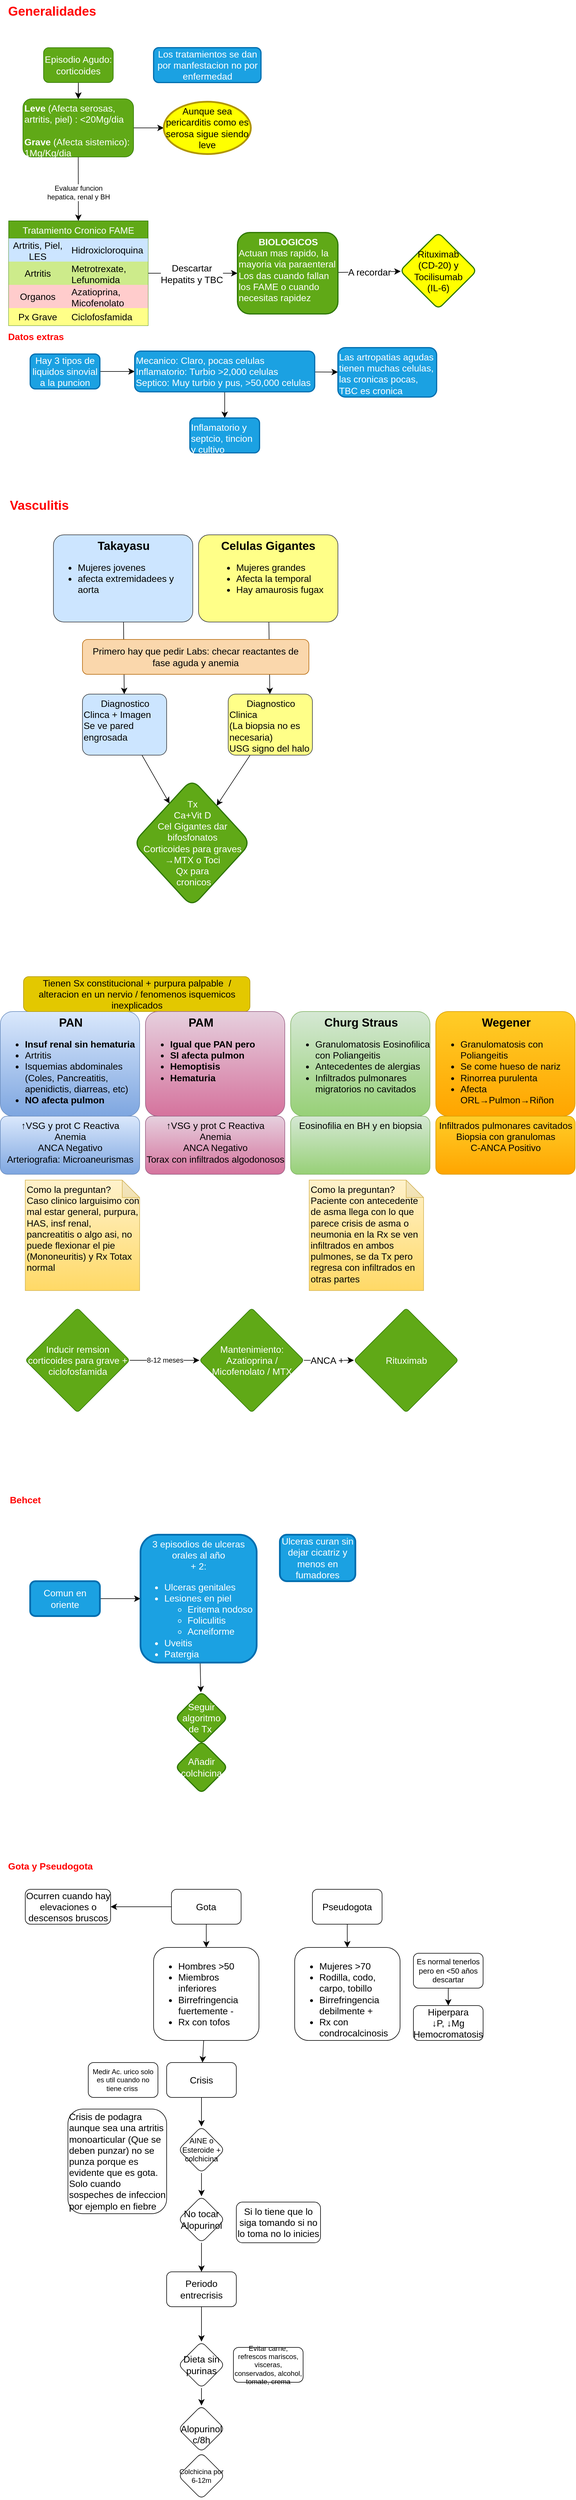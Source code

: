 <mxfile version="21.3.8" type="github">
  <diagram name="Page-1" id="YMc2Lb0-uA0RhdW9XWHS">
    <mxGraphModel dx="1610" dy="1340" grid="1" gridSize="10" guides="1" tooltips="1" connect="1" arrows="1" fold="1" page="1" pageScale="1" pageWidth="850" pageHeight="1100" math="0" shadow="0">
      <root>
        <mxCell id="0" />
        <mxCell id="1" parent="0" />
        <mxCell id="9BNh7RZpfPYm2C82WYNC-1" value="Generalidades" style="text;strokeColor=none;fillColor=none;html=1;fontSize=22;fontStyle=1;verticalAlign=middle;align=left;fontColor=#FF0000;" parent="1" vertex="1">
          <mxGeometry x="40" y="40" width="100" height="40" as="geometry" />
        </mxCell>
        <mxCell id="K8N9iO58r2tab0btmSAy-5" value="" style="edgeStyle=none;curved=1;rounded=0;orthogonalLoop=1;jettySize=auto;html=1;fontSize=12;startSize=8;endSize=8;" parent="1" source="9BNh7RZpfPYm2C82WYNC-2" target="K8N9iO58r2tab0btmSAy-4" edge="1">
          <mxGeometry relative="1" as="geometry" />
        </mxCell>
        <mxCell id="K8N9iO58r2tab0btmSAy-6" value="Descartar&lt;br&gt;Hepatits y TBC" style="edgeLabel;html=1;align=center;verticalAlign=middle;resizable=0;points=[];fontSize=16;" parent="K8N9iO58r2tab0btmSAy-5" vertex="1" connectable="0">
          <mxGeometry x="-0.44" y="-1" relative="1" as="geometry">
            <mxPoint x="32" as="offset" />
          </mxGeometry>
        </mxCell>
        <mxCell id="9BNh7RZpfPYm2C82WYNC-2" value="Tratamiento Cronico FAME" style="shape=table;startSize=30;container=1;collapsible=0;childLayout=tableLayout;fixedRows=1;rowLines=0;fontStyle=0;strokeColor=#2D7600;fontSize=16;fillColor=#60a917;fontColor=#ffffff;" parent="1" vertex="1">
          <mxGeometry x="43" y="420" width="240" height="180" as="geometry" />
        </mxCell>
        <mxCell id="9BNh7RZpfPYm2C82WYNC-3" value="" style="shape=tableRow;horizontal=0;startSize=0;swimlaneHead=0;swimlaneBody=0;top=0;left=0;bottom=0;right=0;collapsible=0;dropTarget=0;fillColor=none;points=[[0,0.5],[1,0.5]];portConstraint=eastwest;strokeColor=inherit;fontSize=16;" parent="9BNh7RZpfPYm2C82WYNC-2" vertex="1">
          <mxGeometry y="30" width="240" height="40" as="geometry" />
        </mxCell>
        <mxCell id="9BNh7RZpfPYm2C82WYNC-4" value="Artritis, Piel, LES" style="shape=partialRectangle;html=1;whiteSpace=wrap;connectable=0;fillColor=#cce5ff;top=0;left=0;bottom=0;right=0;overflow=hidden;pointerEvents=1;strokeColor=#36393d;fontSize=16;" parent="9BNh7RZpfPYm2C82WYNC-3" vertex="1">
          <mxGeometry width="100" height="40" as="geometry">
            <mxRectangle width="100" height="40" as="alternateBounds" />
          </mxGeometry>
        </mxCell>
        <mxCell id="9BNh7RZpfPYm2C82WYNC-5" value="Hidroxicloroquina" style="shape=partialRectangle;html=1;whiteSpace=wrap;connectable=0;fillColor=#cce5ff;top=0;left=0;bottom=0;right=0;align=left;spacingLeft=6;overflow=hidden;strokeColor=#36393d;fontSize=16;" parent="9BNh7RZpfPYm2C82WYNC-3" vertex="1">
          <mxGeometry x="100" width="140" height="40" as="geometry">
            <mxRectangle width="140" height="40" as="alternateBounds" />
          </mxGeometry>
        </mxCell>
        <mxCell id="9BNh7RZpfPYm2C82WYNC-6" value="" style="shape=tableRow;horizontal=0;startSize=0;swimlaneHead=0;swimlaneBody=0;top=0;left=0;bottom=0;right=0;collapsible=0;dropTarget=0;fillColor=none;points=[[0,0.5],[1,0.5]];portConstraint=eastwest;strokeColor=inherit;fontSize=16;" parent="9BNh7RZpfPYm2C82WYNC-2" vertex="1">
          <mxGeometry y="70" width="240" height="40" as="geometry" />
        </mxCell>
        <mxCell id="9BNh7RZpfPYm2C82WYNC-7" value="Artritis" style="shape=partialRectangle;html=1;whiteSpace=wrap;connectable=0;fillColor=#cdeb8b;top=0;left=0;bottom=0;right=0;overflow=hidden;strokeColor=#36393d;fontSize=16;" parent="9BNh7RZpfPYm2C82WYNC-6" vertex="1">
          <mxGeometry width="100" height="40" as="geometry">
            <mxRectangle width="100" height="40" as="alternateBounds" />
          </mxGeometry>
        </mxCell>
        <mxCell id="9BNh7RZpfPYm2C82WYNC-8" value="Metrotrexate, Lefunomida" style="shape=partialRectangle;html=1;whiteSpace=wrap;connectable=0;fillColor=#cdeb8b;top=0;left=0;bottom=0;right=0;align=left;spacingLeft=6;overflow=hidden;strokeColor=#36393d;fontSize=16;" parent="9BNh7RZpfPYm2C82WYNC-6" vertex="1">
          <mxGeometry x="100" width="140" height="40" as="geometry">
            <mxRectangle width="140" height="40" as="alternateBounds" />
          </mxGeometry>
        </mxCell>
        <mxCell id="K8N9iO58r2tab0btmSAy-8" value="" style="rounded=1;whiteSpace=wrap;html=1;fontSize=16;" parent="9BNh7RZpfPYm2C82WYNC-6" vertex="1">
          <mxGeometry x="240" height="40" as="geometry">
            <mxRectangle width="NaN" height="40" as="alternateBounds" />
          </mxGeometry>
        </mxCell>
        <mxCell id="9BNh7RZpfPYm2C82WYNC-9" value="" style="shape=tableRow;horizontal=0;startSize=0;swimlaneHead=0;swimlaneBody=0;top=0;left=0;bottom=0;right=0;collapsible=0;dropTarget=0;fillColor=none;points=[[0,0.5],[1,0.5]];portConstraint=eastwest;strokeColor=inherit;fontSize=16;" parent="9BNh7RZpfPYm2C82WYNC-2" vertex="1">
          <mxGeometry y="110" width="240" height="40" as="geometry" />
        </mxCell>
        <mxCell id="9BNh7RZpfPYm2C82WYNC-10" value="Organos" style="shape=partialRectangle;html=1;whiteSpace=wrap;connectable=0;fillColor=#ffcccc;top=0;left=0;bottom=0;right=0;overflow=hidden;strokeColor=#36393d;fontSize=16;" parent="9BNh7RZpfPYm2C82WYNC-9" vertex="1">
          <mxGeometry width="100" height="40" as="geometry">
            <mxRectangle width="100" height="40" as="alternateBounds" />
          </mxGeometry>
        </mxCell>
        <mxCell id="9BNh7RZpfPYm2C82WYNC-11" value="Azatioprina, Micofenolato" style="shape=partialRectangle;html=1;whiteSpace=wrap;connectable=0;fillColor=#ffcccc;top=0;left=0;bottom=0;right=0;align=left;spacingLeft=6;overflow=hidden;strokeColor=#36393d;fontSize=16;" parent="9BNh7RZpfPYm2C82WYNC-9" vertex="1">
          <mxGeometry x="100" width="140" height="40" as="geometry">
            <mxRectangle width="140" height="40" as="alternateBounds" />
          </mxGeometry>
        </mxCell>
        <mxCell id="9BNh7RZpfPYm2C82WYNC-15" style="shape=tableRow;horizontal=0;startSize=0;swimlaneHead=0;swimlaneBody=0;top=0;left=0;bottom=0;right=0;collapsible=0;dropTarget=0;fillColor=none;points=[[0,0.5],[1,0.5]];portConstraint=eastwest;strokeColor=inherit;fontSize=16;" parent="9BNh7RZpfPYm2C82WYNC-2" vertex="1">
          <mxGeometry y="150" width="240" height="30" as="geometry" />
        </mxCell>
        <mxCell id="9BNh7RZpfPYm2C82WYNC-16" value="Px Grave" style="shape=partialRectangle;html=1;whiteSpace=wrap;connectable=0;fillColor=#ffff88;top=0;left=0;bottom=0;right=0;overflow=hidden;strokeColor=#36393d;fontSize=16;" parent="9BNh7RZpfPYm2C82WYNC-15" vertex="1">
          <mxGeometry width="100" height="30" as="geometry">
            <mxRectangle width="100" height="30" as="alternateBounds" />
          </mxGeometry>
        </mxCell>
        <mxCell id="9BNh7RZpfPYm2C82WYNC-17" value="Ciclofosfamida" style="shape=partialRectangle;html=1;whiteSpace=wrap;connectable=0;fillColor=#ffff88;top=0;left=0;bottom=0;right=0;align=left;spacingLeft=6;overflow=hidden;strokeColor=#36393d;fontSize=16;" parent="9BNh7RZpfPYm2C82WYNC-15" vertex="1">
          <mxGeometry x="100" width="140" height="30" as="geometry">
            <mxRectangle width="140" height="30" as="alternateBounds" />
          </mxGeometry>
        </mxCell>
        <mxCell id="K8N9iO58r2tab0btmSAy-10" value="" style="rounded=1;whiteSpace=wrap;html=1;fontSize=16;" parent="9BNh7RZpfPYm2C82WYNC-15" vertex="1">
          <mxGeometry x="240" height="30" as="geometry">
            <mxRectangle width="NaN" height="30" as="alternateBounds" />
          </mxGeometry>
        </mxCell>
        <mxCell id="K8N9iO58r2tab0btmSAy-16" value="A recordar" style="edgeStyle=none;curved=1;rounded=0;orthogonalLoop=1;jettySize=auto;html=1;fontSize=16;startSize=8;endSize=8;" parent="1" source="K8N9iO58r2tab0btmSAy-4" target="K8N9iO58r2tab0btmSAy-15" edge="1">
          <mxGeometry relative="1" as="geometry" />
        </mxCell>
        <mxCell id="K8N9iO58r2tab0btmSAy-4" value="&lt;div style=&quot;text-align: center;&quot;&gt;&lt;span style=&quot;background-color: initial;&quot;&gt;&lt;b&gt;BIOLOGICOS&lt;/b&gt;&lt;/span&gt;&lt;/div&gt;Actuan mas rapido, la mayoria via paraenteral&lt;br&gt;Los das cuando fallan los FAME o cuando necesitas rapidez" style="whiteSpace=wrap;html=1;fontSize=16;fillColor=#60a917;strokeColor=#2D7600;fontColor=#ffffff;startSize=30;fontStyle=0;align=left;rounded=1;verticalAlign=top;strokeWidth=2;" parent="1" vertex="1">
          <mxGeometry x="437" y="440" width="173" height="140" as="geometry" />
        </mxCell>
        <mxCell id="K8N9iO58r2tab0btmSAy-14" value="Evaluar funcion &lt;br&gt;hepatica, renal y BH" style="edgeStyle=none;curved=1;rounded=0;orthogonalLoop=1;jettySize=auto;html=1;entryX=0.5;entryY=0;entryDx=0;entryDy=0;fontSize=12;startSize=8;endSize=8;exitX=0.5;exitY=1;exitDx=0;exitDy=0;" parent="1" source="K8N9iO58r2tab0btmSAy-27" target="9BNh7RZpfPYm2C82WYNC-2" edge="1">
          <mxGeometry x="0.111" relative="1" as="geometry">
            <mxPoint x="163" y="184" as="sourcePoint" />
            <mxPoint x="162" y="371" as="targetPoint" />
            <mxPoint as="offset" />
          </mxGeometry>
        </mxCell>
        <mxCell id="K8N9iO58r2tab0btmSAy-28" value="" style="edgeStyle=none;curved=1;rounded=0;orthogonalLoop=1;jettySize=auto;html=1;fontSize=12;startSize=8;endSize=8;" parent="1" source="K8N9iO58r2tab0btmSAy-7" target="K8N9iO58r2tab0btmSAy-27" edge="1">
          <mxGeometry relative="1" as="geometry" />
        </mxCell>
        <mxCell id="K8N9iO58r2tab0btmSAy-7" value="Episodio Agudo:&lt;br&gt;corticoides" style="rounded=1;whiteSpace=wrap;html=1;fontSize=16;fillColor=#60a917;fontColor=#ffffff;strokeColor=#2D7600;" parent="1" vertex="1">
          <mxGeometry x="103" y="122" width="120" height="60" as="geometry" />
        </mxCell>
        <mxCell id="K8N9iO58r2tab0btmSAy-15" value="Rituximab&lt;br&gt;(CD-20) y Tocilisumab &lt;br&gt;(IL-6)" style="rhombus;whiteSpace=wrap;html=1;fontSize=16;align=center;verticalAlign=middle;fillColor=#FFFF00;strokeColor=#2D7600;fontColor=#000000;startSize=30;fontStyle=0;rounded=1;strokeWidth=2;" parent="1" vertex="1">
          <mxGeometry x="717" y="440" width="132" height="131.5" as="geometry" />
        </mxCell>
        <mxCell id="K8N9iO58r2tab0btmSAy-21" value="" style="edgeStyle=none;curved=1;rounded=0;orthogonalLoop=1;jettySize=auto;html=1;fontSize=12;startSize=8;endSize=8;" parent="1" source="K8N9iO58r2tab0btmSAy-17" target="K8N9iO58r2tab0btmSAy-20" edge="1">
          <mxGeometry relative="1" as="geometry" />
        </mxCell>
        <mxCell id="K8N9iO58r2tab0btmSAy-17" value="Hay 3 tipos de liquidos sinovial a la puncion" style="rounded=1;whiteSpace=wrap;html=1;fontSize=16;fillColor=#1ba1e2;fontColor=#ffffff;strokeColor=#006EAF;strokeWidth=2;" parent="1" vertex="1">
          <mxGeometry x="80" y="649" width="120" height="60" as="geometry" />
        </mxCell>
        <mxCell id="K8N9iO58r2tab0btmSAy-18" value="Datos extras" style="text;strokeColor=none;fillColor=none;html=1;fontSize=16;fontStyle=1;verticalAlign=middle;align=left;fontColor=#FF0000;" parent="1" vertex="1">
          <mxGeometry x="40" y="599" width="100" height="40" as="geometry" />
        </mxCell>
        <mxCell id="K8N9iO58r2tab0btmSAy-23" value="" style="edgeStyle=none;curved=1;rounded=0;orthogonalLoop=1;jettySize=auto;html=1;fontSize=12;startSize=8;endSize=8;" parent="1" source="K8N9iO58r2tab0btmSAy-20" target="K8N9iO58r2tab0btmSAy-22" edge="1">
          <mxGeometry relative="1" as="geometry" />
        </mxCell>
        <mxCell id="K8N9iO58r2tab0btmSAy-25" value="" style="edgeStyle=none;curved=1;rounded=0;orthogonalLoop=1;jettySize=auto;html=1;fontSize=12;startSize=8;endSize=8;" parent="1" source="K8N9iO58r2tab0btmSAy-20" target="K8N9iO58r2tab0btmSAy-24" edge="1">
          <mxGeometry relative="1" as="geometry" />
        </mxCell>
        <mxCell id="K8N9iO58r2tab0btmSAy-20" value="&lt;div style=&quot;&quot;&gt;&lt;span style=&quot;background-color: initial;&quot;&gt;Mecanico: Claro, pocas celulas&lt;/span&gt;&lt;/div&gt;&lt;div style=&quot;&quot;&gt;&lt;span style=&quot;background-color: initial;&quot;&gt;Inflamatorio: Turbio &amp;gt;2,000 celulas&lt;/span&gt;&lt;/div&gt;&lt;div style=&quot;&quot;&gt;&lt;span style=&quot;background-color: initial;&quot;&gt;Septico: Muy turbio y pus, &amp;gt;50,000 celulas&lt;/span&gt;&lt;/div&gt;" style="rounded=1;whiteSpace=wrap;html=1;fontSize=16;align=left;verticalAlign=top;fillColor=#1ba1e2;fontColor=#ffffff;strokeColor=#006EAF;strokeWidth=2;" parent="1" vertex="1">
          <mxGeometry x="260" y="644" width="310" height="70" as="geometry" />
        </mxCell>
        <mxCell id="K8N9iO58r2tab0btmSAy-22" value="Las artropatias agudas tienen muchas celulas, las cronicas pocas, TBC es cronica" style="whiteSpace=wrap;html=1;fontSize=16;align=left;verticalAlign=top;rounded=1;fillColor=#1ba1e2;fontColor=#ffffff;strokeColor=#006EAF;strokeWidth=2;" parent="1" vertex="1">
          <mxGeometry x="610" y="638" width="170" height="85" as="geometry" />
        </mxCell>
        <mxCell id="K8N9iO58r2tab0btmSAy-24" value="Inflamatorio y septcio, tincion y cultivo" style="whiteSpace=wrap;html=1;fontSize=16;align=left;verticalAlign=top;rounded=1;fillColor=#1ba1e2;fontColor=#ffffff;strokeColor=#006EAF;strokeWidth=2;" parent="1" vertex="1">
          <mxGeometry x="355" y="759" width="120" height="60" as="geometry" />
        </mxCell>
        <mxCell id="K8N9iO58r2tab0btmSAy-26" value="Los tratamientos se dan por manfestacion no por enfermedad" style="rounded=1;whiteSpace=wrap;html=1;fontSize=16;fillColor=#1ba1e2;fontColor=#ffffff;strokeColor=#006EAF;strokeWidth=2;" parent="1" vertex="1">
          <mxGeometry x="292.5" y="122" width="185" height="60" as="geometry" />
        </mxCell>
        <mxCell id="K8N9iO58r2tab0btmSAy-29" value="" style="edgeStyle=none;curved=1;rounded=0;orthogonalLoop=1;jettySize=auto;html=1;entryX=0.5;entryY=0;entryDx=0;entryDy=0;fontSize=12;startSize=8;endSize=8;exitX=0.5;exitY=1;exitDx=0;exitDy=0;" parent="1" target="K8N9iO58r2tab0btmSAy-27" edge="1">
          <mxGeometry x="0.348" relative="1" as="geometry">
            <mxPoint x="163" y="184" as="sourcePoint" />
            <mxPoint x="162" y="371" as="targetPoint" />
            <mxPoint as="offset" />
          </mxGeometry>
        </mxCell>
        <mxCell id="K8N9iO58r2tab0btmSAy-32" value="" style="edgeStyle=none;curved=1;rounded=0;orthogonalLoop=1;jettySize=auto;html=1;fontSize=12;startSize=8;endSize=8;" parent="1" source="K8N9iO58r2tab0btmSAy-27" target="K8N9iO58r2tab0btmSAy-31" edge="1">
          <mxGeometry relative="1" as="geometry" />
        </mxCell>
        <mxCell id="K8N9iO58r2tab0btmSAy-27" value="&lt;b&gt;Leve &lt;/b&gt;(Afecta serosas, artritis, piel) : &amp;lt;20Mg/dia&lt;br&gt;&lt;br&gt;&lt;b&gt;Grave &lt;/b&gt;(Afecta sistemico): 1Mg/Kg/dia" style="rounded=1;whiteSpace=wrap;html=1;fontSize=16;fillColor=#60a917;fontColor=#ffffff;strokeColor=#2D7600;verticalAlign=top;align=left;" parent="1" vertex="1">
          <mxGeometry x="67.5" y="210" width="190.5" height="100" as="geometry" />
        </mxCell>
        <mxCell id="K8N9iO58r2tab0btmSAy-31" value="Aunque sea pericarditis como es serosa sigue siendo leve" style="ellipse;whiteSpace=wrap;html=1;fontSize=16;fillColor=#FFFF00;strokeColor=#B09500;fontColor=#000000;rounded=1;strokeWidth=3;" parent="1" vertex="1">
          <mxGeometry x="310" y="215" width="150" height="90" as="geometry" />
        </mxCell>
        <mxCell id="mQVOSBeh4m7pWJb2d_9q-5" value="Vasculitis" style="text;strokeColor=none;fillColor=none;html=1;fontSize=22;fontStyle=1;verticalAlign=middle;align=left;fontColor=#FF0000;" parent="1" vertex="1">
          <mxGeometry x="43" y="890" width="100" height="40" as="geometry" />
        </mxCell>
        <mxCell id="mQVOSBeh4m7pWJb2d_9q-10" value="" style="edgeStyle=none;curved=1;rounded=0;orthogonalLoop=1;jettySize=auto;html=1;fontSize=12;startSize=8;endSize=8;" parent="1" source="mQVOSBeh4m7pWJb2d_9q-7" target="mQVOSBeh4m7pWJb2d_9q-9" edge="1">
          <mxGeometry relative="1" as="geometry" />
        </mxCell>
        <mxCell id="mQVOSBeh4m7pWJb2d_9q-7" value="&lt;div style=&quot;text-align: center;&quot;&gt;&lt;span style=&quot;background-color: initial;&quot;&gt;&lt;b&gt;&lt;font style=&quot;font-size: 20px;&quot;&gt;Takayasu&lt;/font&gt;&lt;/b&gt;&lt;/span&gt;&lt;/div&gt;&lt;ul&gt;&lt;li&gt;Mujeres jovenes&lt;/li&gt;&lt;li&gt;afecta extremidadees y aorta&lt;/li&gt;&lt;/ul&gt;" style="rounded=1;whiteSpace=wrap;html=1;fontSize=16;verticalAlign=top;align=left;arcSize=12;fillColor=#cce5ff;strokeColor=#36393d;" parent="1" vertex="1">
          <mxGeometry x="120" y="960" width="240" height="150" as="geometry" />
        </mxCell>
        <mxCell id="mQVOSBeh4m7pWJb2d_9q-12" value="" style="edgeStyle=none;curved=1;rounded=0;orthogonalLoop=1;jettySize=auto;html=1;fontSize=12;startSize=8;endSize=8;" parent="1" source="mQVOSBeh4m7pWJb2d_9q-8" target="mQVOSBeh4m7pWJb2d_9q-11" edge="1">
          <mxGeometry relative="1" as="geometry" />
        </mxCell>
        <mxCell id="mQVOSBeh4m7pWJb2d_9q-8" value="&lt;div style=&quot;&quot;&gt;&lt;span style=&quot;background-color: initial;&quot;&gt;&lt;b&gt;&lt;font style=&quot;font-size: 20px;&quot;&gt;Celulas Gigantes&lt;/font&gt;&lt;/b&gt;&lt;/span&gt;&lt;/div&gt;&lt;ul&gt;&lt;li style=&quot;text-align: left;&quot;&gt;Mujeres grandes&lt;/li&gt;&lt;li style=&quot;text-align: left;&quot;&gt;Afecta la temporal&lt;/li&gt;&lt;li style=&quot;text-align: left;&quot;&gt;Hay amaurosis fugax&lt;/li&gt;&lt;/ul&gt;" style="rounded=1;whiteSpace=wrap;html=1;fontSize=16;verticalAlign=top;align=center;arcSize=12;fillColor=#ffff88;strokeColor=#36393d;" parent="1" vertex="1">
          <mxGeometry x="370" y="960" width="240" height="150" as="geometry" />
        </mxCell>
        <mxCell id="mQVOSBeh4m7pWJb2d_9q-17" value="" style="edgeStyle=none;curved=1;rounded=0;orthogonalLoop=1;jettySize=auto;html=1;fontSize=12;startSize=8;endSize=8;" parent="1" source="mQVOSBeh4m7pWJb2d_9q-9" target="mQVOSBeh4m7pWJb2d_9q-15" edge="1">
          <mxGeometry relative="1" as="geometry" />
        </mxCell>
        <mxCell id="mQVOSBeh4m7pWJb2d_9q-9" value="&lt;div style=&quot;text-align: center;&quot;&gt;&lt;span style=&quot;background-color: initial;&quot;&gt;Diagnostico&lt;/span&gt;&lt;/div&gt;Clinca + Imagen&lt;br&gt;Se ve pared engrosada" style="whiteSpace=wrap;html=1;fontSize=16;align=left;verticalAlign=top;rounded=1;arcSize=12;fillColor=#cce5ff;strokeColor=#36393d;" parent="1" vertex="1">
          <mxGeometry x="170" y="1234" width="145" height="105" as="geometry" />
        </mxCell>
        <mxCell id="mQVOSBeh4m7pWJb2d_9q-16" value="" style="edgeStyle=none;curved=1;rounded=0;orthogonalLoop=1;jettySize=auto;html=1;fontSize=12;startSize=8;endSize=8;" parent="1" source="mQVOSBeh4m7pWJb2d_9q-11" target="mQVOSBeh4m7pWJb2d_9q-15" edge="1">
          <mxGeometry relative="1" as="geometry" />
        </mxCell>
        <mxCell id="mQVOSBeh4m7pWJb2d_9q-11" value="&lt;div style=&quot;text-align: center;&quot;&gt;&lt;span style=&quot;background-color: initial;&quot;&gt;Diagnostico&lt;/span&gt;&lt;/div&gt;&lt;div style=&quot;&quot;&gt;&lt;span style=&quot;background-color: initial;&quot;&gt;Clinica&lt;/span&gt;&lt;/div&gt;(La biopsia no es necesaria)&lt;br&gt;USG signo del halo" style="whiteSpace=wrap;html=1;fontSize=16;align=left;verticalAlign=top;rounded=1;arcSize=12;fillColor=#ffff88;strokeColor=#36393d;" parent="1" vertex="1">
          <mxGeometry x="421" y="1234" width="145" height="105" as="geometry" />
        </mxCell>
        <mxCell id="mQVOSBeh4m7pWJb2d_9q-13" value="Primero hay que pedir Labs: checar reactantes de fase aguda y anemia" style="rounded=1;whiteSpace=wrap;html=1;fontSize=16;fillColor=#fad7ac;strokeColor=#b46504;" parent="1" vertex="1">
          <mxGeometry x="170" y="1140" width="390" height="60" as="geometry" />
        </mxCell>
        <mxCell id="mQVOSBeh4m7pWJb2d_9q-15" value="Tx&lt;br&gt;Ca+Vit D&lt;br&gt;Cel Gigantes dar bifosfonatos&lt;br&gt;Corticoides para graves →MTX o Toci&lt;br&gt;Qx para&lt;br&gt;&amp;nbsp;cronicos" style="rhombus;whiteSpace=wrap;html=1;fontSize=16;align=center;verticalAlign=middle;fillColor=#60a917;strokeColor=#2D7600;rounded=1;arcSize=39;fontColor=#ffffff;strokeWidth=2;" parent="1" vertex="1">
          <mxGeometry x="257.5" y="1380" width="202.5" height="220" as="geometry" />
        </mxCell>
        <mxCell id="mQVOSBeh4m7pWJb2d_9q-18" value="&lt;div style=&quot;text-align: center;&quot;&gt;&lt;span style=&quot;background-color: initial;&quot;&gt;&lt;b&gt;&lt;font style=&quot;font-size: 20px;&quot;&gt;PAN&lt;/font&gt;&lt;/b&gt;&lt;/span&gt;&lt;/div&gt;&lt;ul&gt;&lt;li&gt;&lt;b&gt;Insuf renal sin hematuria&lt;/b&gt;&lt;/li&gt;&lt;li&gt;Artritis&lt;/li&gt;&lt;li&gt;Isquemias abdominales (Coles, Pancreatitis, apenidictis, diarreas, etc)&lt;/li&gt;&lt;li&gt;&lt;b&gt;NO afecta pulmon&lt;/b&gt;&lt;/li&gt;&lt;/ul&gt;" style="rounded=1;whiteSpace=wrap;html=1;fontSize=16;verticalAlign=top;align=left;arcSize=12;fillColor=#dae8fc;strokeColor=#6c8ebf;gradientColor=#7ea6e0;" parent="1" vertex="1">
          <mxGeometry x="28.5" y="1780" width="240" height="180" as="geometry" />
        </mxCell>
        <mxCell id="mQVOSBeh4m7pWJb2d_9q-20" value="Tienen Sx constitucional + purpura palpable&amp;nbsp; / alteracion en un nervio / fenomenos isquemicos inexplicados" style="rounded=1;whiteSpace=wrap;html=1;fontSize=16;fillColor=#e3c800;strokeColor=#B09500;fontColor=#000000;" parent="1" vertex="1">
          <mxGeometry x="68.5" y="1720" width="390" height="60" as="geometry" />
        </mxCell>
        <mxCell id="mQVOSBeh4m7pWJb2d_9q-22" value="Como la preguntan?&lt;br&gt;Caso clinico larguisimo con mal estar general, purpura, HAS, insf renal, pancreatitis o algo asi, no puede flexionar el pie (Mononeuritis) y Rx Totax normal" style="shape=note;whiteSpace=wrap;html=1;backgroundOutline=1;darkOpacity=0.05;fontSize=16;align=left;verticalAlign=top;fillColor=#fff2cc;gradientColor=#ffd966;strokeColor=#d6b656;" parent="1" vertex="1">
          <mxGeometry x="71.5" y="2070" width="197" height="190" as="geometry" />
        </mxCell>
        <mxCell id="mQVOSBeh4m7pWJb2d_9q-23" value="&lt;div style=&quot;&quot;&gt;&lt;span&gt;↑VSG y prot C Reactiva&lt;br&gt;Anemia&lt;/span&gt;&lt;/div&gt;&lt;div style=&quot;&quot;&gt;&lt;span&gt;ANCA Negativo&lt;br&gt;Arteriografia: Microaneurismas&lt;/span&gt;&lt;/div&gt;" style="rounded=1;whiteSpace=wrap;html=1;fontSize=16;verticalAlign=top;align=center;arcSize=12;fillColor=#dae8fc;strokeColor=#6c8ebf;fontStyle=0;gradientColor=#7ea6e0;" parent="1" vertex="1">
          <mxGeometry x="28.5" y="1960" width="240" height="100" as="geometry" />
        </mxCell>
        <mxCell id="mQVOSBeh4m7pWJb2d_9q-24" value="&lt;div style=&quot;text-align: center;&quot;&gt;&lt;span style=&quot;background-color: initial;&quot;&gt;&lt;b&gt;&lt;font style=&quot;font-size: 20px;&quot;&gt;PAM&lt;/font&gt;&lt;/b&gt;&lt;/span&gt;&lt;/div&gt;&lt;ul&gt;&lt;li&gt;&lt;b&gt;Igual que PAN pero&lt;/b&gt;&lt;/li&gt;&lt;li&gt;&lt;b&gt;SI afecta pulmon&lt;/b&gt;&lt;/li&gt;&lt;li&gt;&lt;b&gt;Hemoptisis&lt;/b&gt;&lt;/li&gt;&lt;li&gt;&lt;b&gt;Hematuria&lt;/b&gt;&lt;/li&gt;&lt;/ul&gt;" style="rounded=1;whiteSpace=wrap;html=1;fontSize=16;verticalAlign=top;align=left;arcSize=12;fillColor=#e6d0de;strokeColor=#996185;gradientColor=#d5739d;" parent="1" vertex="1">
          <mxGeometry x="278.5" y="1780" width="240" height="180" as="geometry" />
        </mxCell>
        <mxCell id="mQVOSBeh4m7pWJb2d_9q-25" value="&lt;div style=&quot;&quot;&gt;&lt;span&gt;↑VSG y prot C Reactiva&lt;br&gt;Anemia&lt;/span&gt;&lt;/div&gt;&lt;div style=&quot;&quot;&gt;&lt;span&gt;ANCA Negativo&lt;br&gt;Torax con infiltrados algodonosos&lt;/span&gt;&lt;/div&gt;" style="rounded=1;whiteSpace=wrap;html=1;fontSize=16;verticalAlign=top;align=center;arcSize=12;fillColor=#e6d0de;strokeColor=#996185;fontStyle=0;gradientColor=#d5739d;" parent="1" vertex="1">
          <mxGeometry x="278.5" y="1960" width="240" height="100" as="geometry" />
        </mxCell>
        <mxCell id="mQVOSBeh4m7pWJb2d_9q-26" value="&lt;div style=&quot;text-align: center;&quot;&gt;&lt;span style=&quot;background-color: initial;&quot;&gt;&lt;b&gt;&lt;font style=&quot;font-size: 20px;&quot;&gt;Churg Straus&lt;/font&gt;&lt;/b&gt;&lt;/span&gt;&lt;/div&gt;&lt;ul&gt;&lt;li&gt;Granulomatosis Eosinofilica con Poliangeitis&lt;/li&gt;&lt;li&gt;Antecedentes de alergias&lt;/li&gt;&lt;li&gt;Infiltrados pulmonares migratorios no cavitados&lt;/li&gt;&lt;/ul&gt;" style="rounded=1;whiteSpace=wrap;html=1;fontSize=16;verticalAlign=top;align=left;arcSize=12;fillColor=#d5e8d4;strokeColor=#82b366;gradientColor=#97d077;" parent="1" vertex="1">
          <mxGeometry x="528.5" y="1780" width="240" height="180" as="geometry" />
        </mxCell>
        <mxCell id="mQVOSBeh4m7pWJb2d_9q-27" value="&lt;div style=&quot;&quot;&gt;Eosinofilia en BH y en biopsia&lt;/div&gt;&lt;div style=&quot;&quot;&gt;&lt;br&gt;&lt;/div&gt;" style="rounded=1;whiteSpace=wrap;html=1;fontSize=16;verticalAlign=top;align=center;arcSize=12;fillColor=#d5e8d4;strokeColor=#82b366;fontStyle=0;gradientColor=#97d077;" parent="1" vertex="1">
          <mxGeometry x="528.5" y="1960" width="240" height="100" as="geometry" />
        </mxCell>
        <mxCell id="mQVOSBeh4m7pWJb2d_9q-28" value="Como la preguntan?&lt;br&gt;Paciente con antecedente de asma llega con lo que parece crisis de asma o neumonia en la Rx se ven infiltrados en ambos pulmones, se da Tx pero regresa con infiltrados en otras partes" style="shape=note;whiteSpace=wrap;html=1;backgroundOutline=1;darkOpacity=0.05;fontSize=16;align=left;verticalAlign=top;fillColor=#fff2cc;gradientColor=#ffd966;strokeColor=#d6b656;" parent="1" vertex="1">
          <mxGeometry x="560.5" y="2070" width="197" height="190" as="geometry" />
        </mxCell>
        <mxCell id="mQVOSBeh4m7pWJb2d_9q-30" value="&lt;div style=&quot;text-align: center;&quot;&gt;&lt;span style=&quot;font-size: 20px;&quot;&gt;&lt;b&gt;Wegener&lt;/b&gt;&lt;/span&gt;&lt;/div&gt;&lt;ul&gt;&lt;li&gt;Granulomatosis con Poliangeitis&lt;/li&gt;&lt;li&gt;Se come hueso de nariz&lt;/li&gt;&lt;li&gt;Rinorrea purulenta&lt;/li&gt;&lt;li&gt;Afecta ORL→Pulmon→Riñon&lt;/li&gt;&lt;/ul&gt;" style="rounded=1;whiteSpace=wrap;html=1;fontSize=16;verticalAlign=top;align=left;arcSize=12;fillColor=#ffcd28;strokeColor=#d79b00;gradientColor=#ffa500;" parent="1" vertex="1">
          <mxGeometry x="778.5" y="1780" width="240" height="180" as="geometry" />
        </mxCell>
        <mxCell id="mQVOSBeh4m7pWJb2d_9q-31" value="&lt;div style=&quot;&quot;&gt;Infiltrados pulmonares cavitados&lt;/div&gt;&lt;div style=&quot;&quot;&gt;Biopsia con granulomas&lt;/div&gt;&lt;div style=&quot;&quot;&gt;C-ANCA Positivo&lt;/div&gt;" style="rounded=1;whiteSpace=wrap;html=1;fontSize=16;verticalAlign=top;align=center;arcSize=12;fillColor=#ffcd28;strokeColor=#d79b00;fontStyle=0;gradientColor=#ffa500;" parent="1" vertex="1">
          <mxGeometry x="778.5" y="1960" width="240" height="100" as="geometry" />
        </mxCell>
        <mxCell id="mQVOSBeh4m7pWJb2d_9q-35" value="8-12 meses" style="edgeStyle=none;curved=1;rounded=0;orthogonalLoop=1;jettySize=auto;html=1;fontSize=12;startSize=8;endSize=8;" parent="1" source="mQVOSBeh4m7pWJb2d_9q-32" target="mQVOSBeh4m7pWJb2d_9q-34" edge="1">
          <mxGeometry relative="1" as="geometry" />
        </mxCell>
        <mxCell id="mQVOSBeh4m7pWJb2d_9q-32" value="Inducir remsion corticoides para grave + ciclofosfamida" style="rhombus;whiteSpace=wrap;html=1;fontSize=16;verticalAlign=middle;fillColor=#60a917;strokeColor=#2D7600;rounded=1;arcSize=12;fontStyle=0;fontColor=#ffffff;" parent="1" vertex="1">
          <mxGeometry x="71.5" y="2290" width="180" height="180" as="geometry" />
        </mxCell>
        <mxCell id="mQVOSBeh4m7pWJb2d_9q-37" value="" style="edgeStyle=none;curved=1;rounded=0;orthogonalLoop=1;jettySize=auto;html=1;fontSize=12;startSize=8;endSize=8;" parent="1" source="mQVOSBeh4m7pWJb2d_9q-34" target="mQVOSBeh4m7pWJb2d_9q-36" edge="1">
          <mxGeometry relative="1" as="geometry" />
        </mxCell>
        <mxCell id="mQVOSBeh4m7pWJb2d_9q-38" value="ANCA +" style="edgeLabel;html=1;align=center;verticalAlign=middle;resizable=0;points=[];fontSize=16;" parent="mQVOSBeh4m7pWJb2d_9q-37" vertex="1" connectable="0">
          <mxGeometry x="-0.367" relative="1" as="geometry">
            <mxPoint x="12" as="offset" />
          </mxGeometry>
        </mxCell>
        <mxCell id="mQVOSBeh4m7pWJb2d_9q-34" value="Mantenimiento:&lt;br&gt;Azatioprina / Micofenolato / MTX" style="rhombus;whiteSpace=wrap;html=1;fontSize=16;verticalAlign=middle;fillColor=#60a917;strokeColor=#2D7600;rounded=1;arcSize=12;fontStyle=0;fontColor=#ffffff;" parent="1" vertex="1">
          <mxGeometry x="371.5" y="2290" width="180" height="180" as="geometry" />
        </mxCell>
        <mxCell id="mQVOSBeh4m7pWJb2d_9q-36" value="Rituximab" style="rhombus;whiteSpace=wrap;html=1;fontSize=16;verticalAlign=middle;fillColor=#60a917;strokeColor=#2D7600;rounded=1;arcSize=12;fontStyle=0;fontColor=#ffffff;" parent="1" vertex="1">
          <mxGeometry x="637.5" y="2290" width="180" height="180" as="geometry" />
        </mxCell>
        <mxCell id="mQVOSBeh4m7pWJb2d_9q-40" value="Behcet" style="text;strokeColor=none;fillColor=none;html=1;fontSize=16;fontStyle=1;verticalAlign=middle;align=left;fontColor=#FF0000;" parent="1" vertex="1">
          <mxGeometry x="43" y="2600" width="100" height="40" as="geometry" />
        </mxCell>
        <mxCell id="mQVOSBeh4m7pWJb2d_9q-44" value="" style="edgeStyle=none;curved=1;rounded=0;orthogonalLoop=1;jettySize=auto;html=1;fontSize=12;startSize=8;endSize=8;" parent="1" source="mQVOSBeh4m7pWJb2d_9q-42" target="mQVOSBeh4m7pWJb2d_9q-43" edge="1">
          <mxGeometry relative="1" as="geometry" />
        </mxCell>
        <mxCell id="mQVOSBeh4m7pWJb2d_9q-42" value="Comun en oriente" style="rounded=1;whiteSpace=wrap;html=1;fontSize=16;fillColor=#1ba1e2;fontColor=#ffffff;strokeColor=#006EAF;strokeWidth=3;" parent="1" vertex="1">
          <mxGeometry x="80" y="2760" width="120" height="60" as="geometry" />
        </mxCell>
        <mxCell id="mQVOSBeh4m7pWJb2d_9q-48" value="" style="edgeStyle=none;curved=1;rounded=0;orthogonalLoop=1;jettySize=auto;html=1;fontSize=12;startSize=8;endSize=8;" parent="1" source="mQVOSBeh4m7pWJb2d_9q-43" target="mQVOSBeh4m7pWJb2d_9q-47" edge="1">
          <mxGeometry relative="1" as="geometry" />
        </mxCell>
        <mxCell id="mQVOSBeh4m7pWJb2d_9q-43" value="3 episodios de ulceras orales al año&lt;br&gt;+ 2:&lt;br&gt;&lt;ul&gt;&lt;li style=&quot;text-align: left;&quot;&gt;Ulceras genitales&lt;/li&gt;&lt;li style=&quot;text-align: left;&quot;&gt;Lesiones en piel&lt;/li&gt;&lt;ul&gt;&lt;li style=&quot;text-align: left;&quot;&gt;Eritema nodoso&lt;/li&gt;&lt;li style=&quot;text-align: left;&quot;&gt;Foliculitis&lt;/li&gt;&lt;li style=&quot;text-align: left;&quot;&gt;Acneiforme&lt;/li&gt;&lt;/ul&gt;&lt;li style=&quot;text-align: left;&quot;&gt;Uveitis&lt;/li&gt;&lt;li style=&quot;text-align: left;&quot;&gt;Patergia&lt;/li&gt;&lt;/ul&gt;" style="rounded=1;whiteSpace=wrap;html=1;fontSize=16;verticalAlign=top;fillColor=#1ba1e2;fontColor=#ffffff;strokeColor=#006EAF;strokeWidth=3;" parent="1" vertex="1">
          <mxGeometry x="270" y="2680" width="200" height="220" as="geometry" />
        </mxCell>
        <mxCell id="mQVOSBeh4m7pWJb2d_9q-45" value="Ulceras curan sin dejar cicatriz y menos en fumadores" style="rounded=1;whiteSpace=wrap;html=1;fontSize=16;fillColor=#1ba1e2;fontColor=#ffffff;strokeColor=#006EAF;strokeWidth=3;" parent="1" vertex="1">
          <mxGeometry x="510" y="2680" width="130" height="80" as="geometry" />
        </mxCell>
        <mxCell id="mQVOSBeh4m7pWJb2d_9q-47" value="Seguir algoritmo de Tx&amp;nbsp;" style="rhombus;whiteSpace=wrap;html=1;fontSize=16;verticalAlign=middle;rounded=1;fillColor=#60a917;fontColor=#ffffff;strokeColor=#2D7600;strokeWidth=2;" parent="1" vertex="1">
          <mxGeometry x="330" y="2950" width="90" height="90" as="geometry" />
        </mxCell>
        <mxCell id="mQVOSBeh4m7pWJb2d_9q-49" value="Añadir colchicina" style="rhombus;whiteSpace=wrap;html=1;fontSize=16;verticalAlign=middle;rounded=1;fillColor=#60a917;fontColor=#ffffff;strokeColor=#2D7600;strokeWidth=2;" parent="1" vertex="1">
          <mxGeometry x="330" y="3035" width="90" height="90" as="geometry" />
        </mxCell>
        <mxCell id="B2miu2K40CoL7UvrQEE2-1" value="Gota y Pseudogota" style="text;strokeColor=none;fillColor=none;html=1;fontSize=16;fontStyle=1;verticalAlign=middle;align=left;fontColor=#FF0000;" vertex="1" parent="1">
          <mxGeometry x="40" y="3230" width="100" height="40" as="geometry" />
        </mxCell>
        <mxCell id="B2miu2K40CoL7UvrQEE2-5" value="" style="edgeStyle=none;curved=1;rounded=0;orthogonalLoop=1;jettySize=auto;html=1;fontSize=12;startSize=8;endSize=8;" edge="1" parent="1" source="B2miu2K40CoL7UvrQEE2-3" target="B2miu2K40CoL7UvrQEE2-4">
          <mxGeometry relative="1" as="geometry" />
        </mxCell>
        <mxCell id="B2miu2K40CoL7UvrQEE2-42" style="edgeStyle=none;curved=1;rounded=0;orthogonalLoop=1;jettySize=auto;html=1;fontSize=12;startSize=8;endSize=8;" edge="1" parent="1" source="B2miu2K40CoL7UvrQEE2-3" target="B2miu2K40CoL7UvrQEE2-39">
          <mxGeometry relative="1" as="geometry" />
        </mxCell>
        <mxCell id="B2miu2K40CoL7UvrQEE2-3" value="Gota" style="rounded=1;whiteSpace=wrap;html=1;fontSize=16;" vertex="1" parent="1">
          <mxGeometry x="323.25" y="3290" width="120" height="60" as="geometry" />
        </mxCell>
        <mxCell id="B2miu2K40CoL7UvrQEE2-9" value="" style="edgeStyle=none;curved=1;rounded=0;orthogonalLoop=1;jettySize=auto;html=1;fontSize=12;startSize=8;endSize=8;" edge="1" parent="1" source="B2miu2K40CoL7UvrQEE2-39" target="B2miu2K40CoL7UvrQEE2-8">
          <mxGeometry relative="1" as="geometry" />
        </mxCell>
        <mxCell id="B2miu2K40CoL7UvrQEE2-4" value="Ocurren cuando hay elevaciones o descensos bruscos" style="rounded=1;whiteSpace=wrap;html=1;fontSize=16;" vertex="1" parent="1">
          <mxGeometry x="71.5" y="3290" width="147" height="60" as="geometry" />
        </mxCell>
        <mxCell id="B2miu2K40CoL7UvrQEE2-14" value="" style="edgeStyle=none;curved=1;rounded=0;orthogonalLoop=1;jettySize=auto;html=1;fontSize=12;startSize=8;endSize=8;" edge="1" parent="1" source="B2miu2K40CoL7UvrQEE2-8" target="B2miu2K40CoL7UvrQEE2-13">
          <mxGeometry relative="1" as="geometry" />
        </mxCell>
        <mxCell id="B2miu2K40CoL7UvrQEE2-8" value="Crisis" style="whiteSpace=wrap;html=1;fontSize=16;rounded=1;" vertex="1" parent="1">
          <mxGeometry x="315" y="3588" width="120" height="60" as="geometry" />
        </mxCell>
        <mxCell id="B2miu2K40CoL7UvrQEE2-10" value="Crisis de podagra aunque sea una artritis monoarticular (Que se deben punzar) no se punza porque es evidente que es gota. Solo cuando sospeches de infeccion por ejemplo en fiebre" style="rounded=1;whiteSpace=wrap;html=1;fontSize=16;align=left;" vertex="1" parent="1">
          <mxGeometry x="145" y="3668" width="170" height="180" as="geometry" />
        </mxCell>
        <mxCell id="B2miu2K40CoL7UvrQEE2-16" value="" style="edgeStyle=none;curved=1;rounded=0;orthogonalLoop=1;jettySize=auto;html=1;fontSize=12;startSize=8;endSize=8;" edge="1" parent="1" source="B2miu2K40CoL7UvrQEE2-13" target="B2miu2K40CoL7UvrQEE2-15">
          <mxGeometry relative="1" as="geometry" />
        </mxCell>
        <mxCell id="B2miu2K40CoL7UvrQEE2-13" value="AINE o Esteroide + colchicina" style="rhombus;whiteSpace=wrap;html=1;fontSize=13;rounded=1;" vertex="1" parent="1">
          <mxGeometry x="335" y="3698" width="80" height="80" as="geometry" />
        </mxCell>
        <mxCell id="B2miu2K40CoL7UvrQEE2-19" value="" style="edgeStyle=none;curved=1;rounded=0;orthogonalLoop=1;jettySize=auto;html=1;fontSize=12;startSize=8;endSize=8;" edge="1" parent="1" source="B2miu2K40CoL7UvrQEE2-15" target="B2miu2K40CoL7UvrQEE2-18">
          <mxGeometry relative="1" as="geometry" />
        </mxCell>
        <mxCell id="B2miu2K40CoL7UvrQEE2-15" value="No tocar Alopurinol" style="rhombus;whiteSpace=wrap;html=1;fontSize=16;rounded=1;" vertex="1" parent="1">
          <mxGeometry x="335" y="3818" width="80" height="80" as="geometry" />
        </mxCell>
        <mxCell id="B2miu2K40CoL7UvrQEE2-17" value="Si lo tiene que lo siga tomando si no lo toma no lo inicies" style="rounded=1;whiteSpace=wrap;html=1;fontSize=16;" vertex="1" parent="1">
          <mxGeometry x="435" y="3828" width="145" height="70" as="geometry" />
        </mxCell>
        <mxCell id="B2miu2K40CoL7UvrQEE2-21" value="" style="edgeStyle=none;curved=1;rounded=0;orthogonalLoop=1;jettySize=auto;html=1;fontSize=12;startSize=8;endSize=8;" edge="1" parent="1" source="B2miu2K40CoL7UvrQEE2-18" target="B2miu2K40CoL7UvrQEE2-20">
          <mxGeometry relative="1" as="geometry" />
        </mxCell>
        <mxCell id="B2miu2K40CoL7UvrQEE2-18" value="Periodo entrecrisis" style="whiteSpace=wrap;html=1;fontSize=16;rounded=1;" vertex="1" parent="1">
          <mxGeometry x="315" y="3948" width="120" height="60" as="geometry" />
        </mxCell>
        <mxCell id="B2miu2K40CoL7UvrQEE2-25" value="" style="edgeStyle=none;curved=1;rounded=0;orthogonalLoop=1;jettySize=auto;html=1;fontSize=12;startSize=8;endSize=8;" edge="1" parent="1" source="B2miu2K40CoL7UvrQEE2-20" target="B2miu2K40CoL7UvrQEE2-24">
          <mxGeometry relative="1" as="geometry" />
        </mxCell>
        <mxCell id="B2miu2K40CoL7UvrQEE2-20" value="Dieta sin purinas" style="rhombus;whiteSpace=wrap;html=1;fontSize=16;rounded=1;" vertex="1" parent="1">
          <mxGeometry x="335" y="4068" width="80" height="80" as="geometry" />
        </mxCell>
        <mxCell id="B2miu2K40CoL7UvrQEE2-22" value="Evitar carne, refrescos mariscos, visceras, conservados, alcohol, tomate, crema" style="rounded=1;whiteSpace=wrap;html=1;fontSize=12;" vertex="1" parent="1">
          <mxGeometry x="430" y="4078" width="120" height="60" as="geometry" />
        </mxCell>
        <mxCell id="B2miu2K40CoL7UvrQEE2-23" value="Medir Ac. urico solo es util cuando no tiene criss&amp;nbsp;" style="rounded=1;whiteSpace=wrap;html=1;fontSize=12;" vertex="1" parent="1">
          <mxGeometry x="180" y="3588" width="120" height="60" as="geometry" />
        </mxCell>
        <mxCell id="B2miu2K40CoL7UvrQEE2-24" value="&lt;br&gt;Alopurinol c/8h" style="rhombus;whiteSpace=wrap;html=1;fontSize=16;rounded=1;" vertex="1" parent="1">
          <mxGeometry x="335" y="4178" width="80" height="80" as="geometry" />
        </mxCell>
        <mxCell id="B2miu2K40CoL7UvrQEE2-26" value="Colchicina por 6-12m" style="rhombus;whiteSpace=wrap;html=1;fontSize=12;rounded=1;" vertex="1" parent="1">
          <mxGeometry x="335" y="4259" width="80" height="80" as="geometry" />
        </mxCell>
        <mxCell id="B2miu2K40CoL7UvrQEE2-45" style="edgeStyle=none;curved=1;rounded=0;orthogonalLoop=1;jettySize=auto;html=1;entryX=0.5;entryY=0;entryDx=0;entryDy=0;fontSize=12;startSize=8;endSize=8;" edge="1" parent="1" source="B2miu2K40CoL7UvrQEE2-35" target="B2miu2K40CoL7UvrQEE2-37">
          <mxGeometry relative="1" as="geometry" />
        </mxCell>
        <mxCell id="B2miu2K40CoL7UvrQEE2-35" value="Es normal tenerlos pero en &amp;lt;50 años descartar" style="whiteSpace=wrap;html=1;fontSize=13;rounded=1;" vertex="1" parent="1">
          <mxGeometry x="740" y="3400" width="120" height="60" as="geometry" />
        </mxCell>
        <mxCell id="B2miu2K40CoL7UvrQEE2-37" value="Hiperpara&lt;br&gt;↓P, ↓Mg&lt;br&gt;Hemocromatosis" style="whiteSpace=wrap;html=1;fontSize=16;rounded=1;" vertex="1" parent="1">
          <mxGeometry x="740" y="3490" width="120" height="60" as="geometry" />
        </mxCell>
        <mxCell id="B2miu2K40CoL7UvrQEE2-40" value="&lt;ul&gt;&lt;li&gt;Mujeres &amp;gt;70&lt;/li&gt;&lt;li&gt;Rodilla, codo, carpo, tobillo&lt;/li&gt;&lt;li&gt;Birrefringencia debilmente +&lt;br&gt;&lt;/li&gt;&lt;li&gt;Rx con condrocalcinosis&lt;/li&gt;&lt;/ul&gt;" style="rounded=1;whiteSpace=wrap;html=1;fontSize=16;align=left;verticalAlign=top;" vertex="1" parent="1">
          <mxGeometry x="535.5" y="3390" width="181.5" height="160" as="geometry" />
        </mxCell>
        <mxCell id="B2miu2K40CoL7UvrQEE2-39" value="&lt;ul&gt;&lt;li&gt;Hombres &amp;gt;50&lt;/li&gt;&lt;li&gt;Miembros inferiores&lt;/li&gt;&lt;li&gt;Birrefringencia fuertemente -&lt;br&gt;&lt;/li&gt;&lt;li&gt;Rx con tofos&lt;/li&gt;&lt;/ul&gt;" style="rounded=1;whiteSpace=wrap;html=1;fontSize=16;align=left;verticalAlign=top;" vertex="1" parent="1">
          <mxGeometry x="292.5" y="3390" width="181.5" height="160" as="geometry" />
        </mxCell>
        <mxCell id="B2miu2K40CoL7UvrQEE2-44" style="edgeStyle=none;curved=1;rounded=0;orthogonalLoop=1;jettySize=auto;html=1;fontSize=12;startSize=8;endSize=8;" edge="1" parent="1" source="B2miu2K40CoL7UvrQEE2-43" target="B2miu2K40CoL7UvrQEE2-40">
          <mxGeometry relative="1" as="geometry" />
        </mxCell>
        <mxCell id="B2miu2K40CoL7UvrQEE2-43" value="Pseudogota" style="rounded=1;whiteSpace=wrap;html=1;fontSize=16;" vertex="1" parent="1">
          <mxGeometry x="566" y="3290" width="120" height="60" as="geometry" />
        </mxCell>
      </root>
    </mxGraphModel>
  </diagram>
</mxfile>
